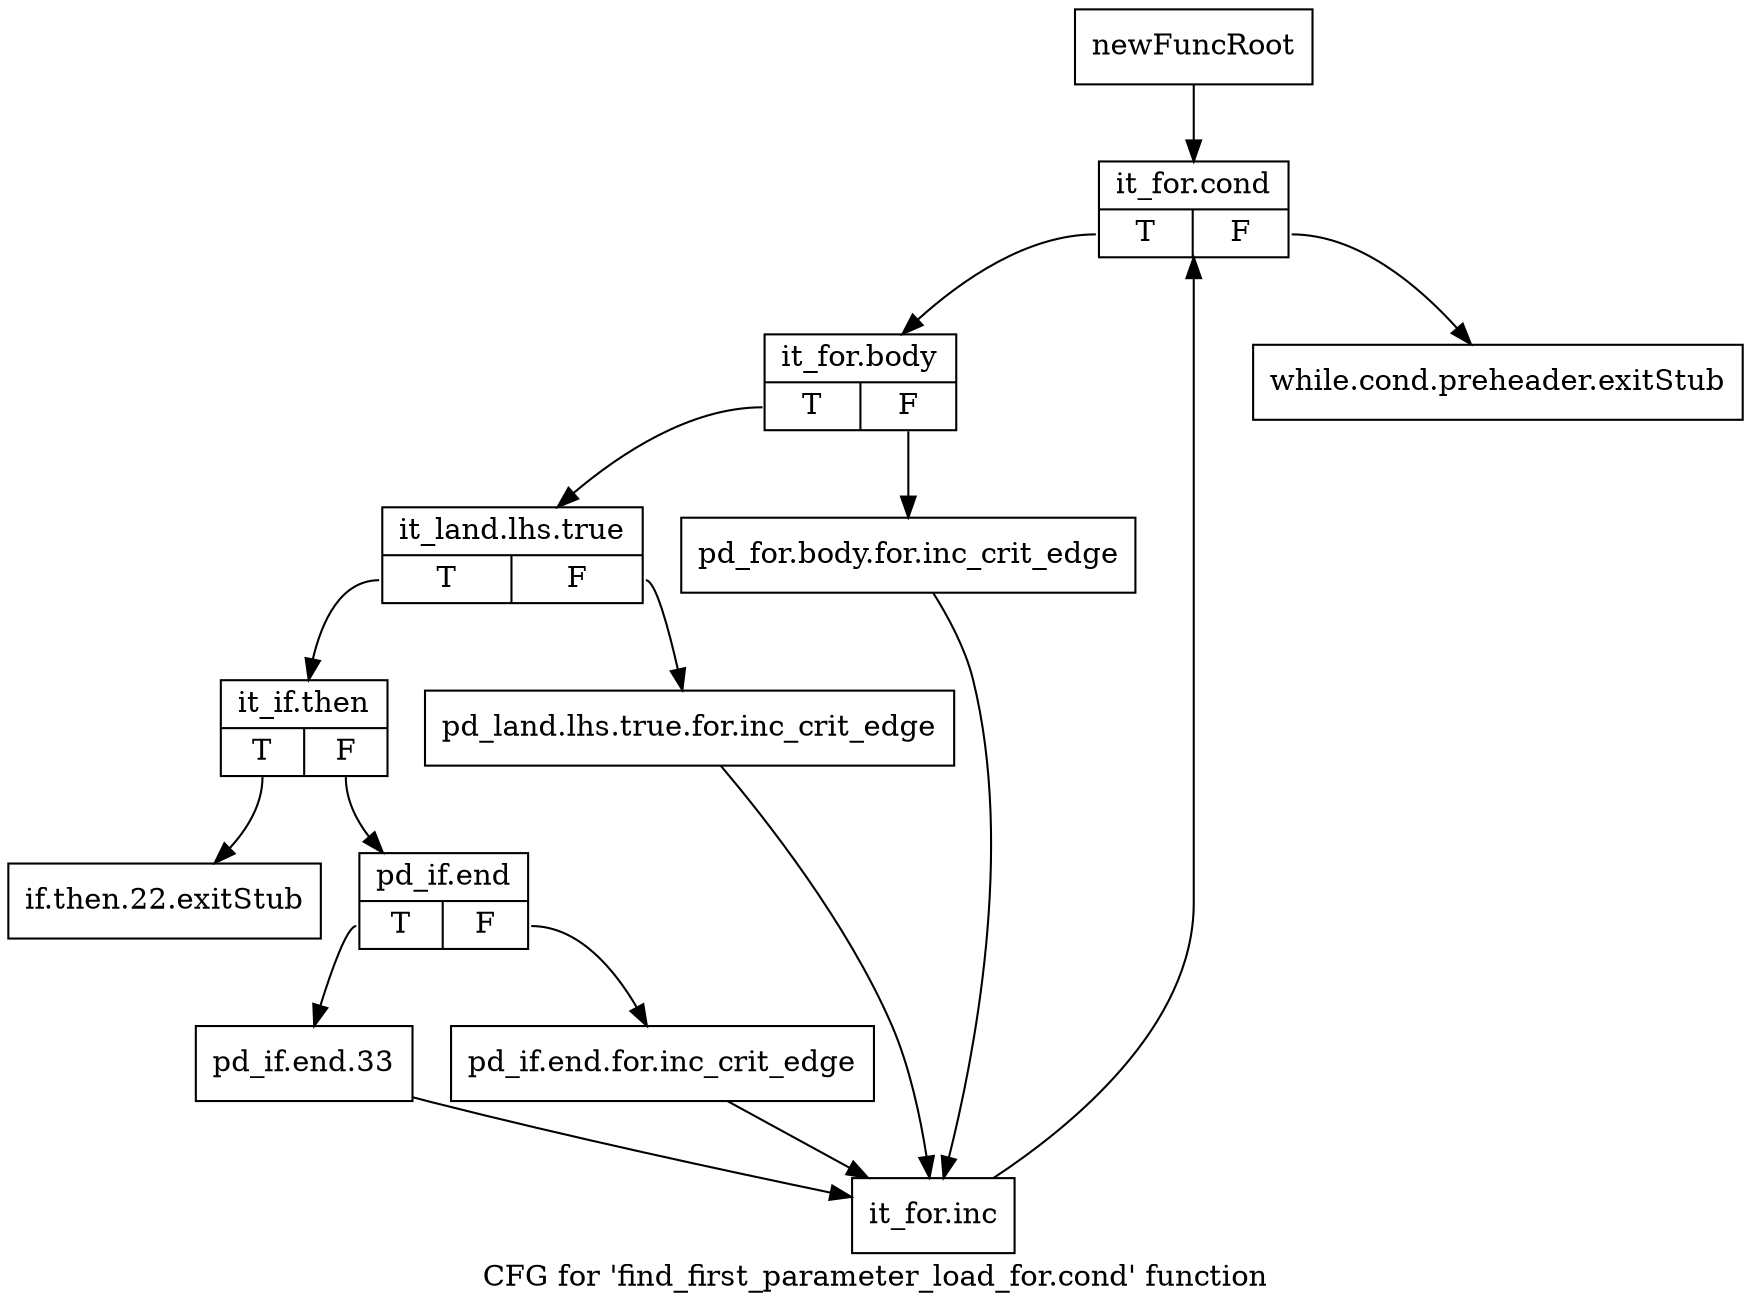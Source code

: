 digraph "CFG for 'find_first_parameter_load_for.cond' function" {
	label="CFG for 'find_first_parameter_load_for.cond' function";

	Node0xc131330 [shape=record,label="{newFuncRoot}"];
	Node0xc131330 -> Node0xc131420;
	Node0xc131380 [shape=record,label="{while.cond.preheader.exitStub}"];
	Node0xc1313d0 [shape=record,label="{if.then.22.exitStub}"];
	Node0xc131420 [shape=record,label="{it_for.cond|{<s0>T|<s1>F}}"];
	Node0xc131420:s0 -> Node0xc131470;
	Node0xc131420:s1 -> Node0xc131380;
	Node0xc131470 [shape=record,label="{it_for.body|{<s0>T|<s1>F}}"];
	Node0xc131470:s0 -> Node0xc131510;
	Node0xc131470:s1 -> Node0xc1314c0;
	Node0xc1314c0 [shape=record,label="{pd_for.body.for.inc_crit_edge}"];
	Node0xc1314c0 -> Node0xc1316f0;
	Node0xc131510 [shape=record,label="{it_land.lhs.true|{<s0>T|<s1>F}}"];
	Node0xc131510:s0 -> Node0xc1315b0;
	Node0xc131510:s1 -> Node0xc131560;
	Node0xc131560 [shape=record,label="{pd_land.lhs.true.for.inc_crit_edge}"];
	Node0xc131560 -> Node0xc1316f0;
	Node0xc1315b0 [shape=record,label="{it_if.then|{<s0>T|<s1>F}}"];
	Node0xc1315b0:s0 -> Node0xc1313d0;
	Node0xc1315b0:s1 -> Node0xc131600;
	Node0xc131600 [shape=record,label="{pd_if.end|{<s0>T|<s1>F}}"];
	Node0xc131600:s0 -> Node0xc1316a0;
	Node0xc131600:s1 -> Node0xc131650;
	Node0xc131650 [shape=record,label="{pd_if.end.for.inc_crit_edge}"];
	Node0xc131650 -> Node0xc1316f0;
	Node0xc1316a0 [shape=record,label="{pd_if.end.33}"];
	Node0xc1316a0 -> Node0xc1316f0;
	Node0xc1316f0 [shape=record,label="{it_for.inc}"];
	Node0xc1316f0 -> Node0xc131420;
}
